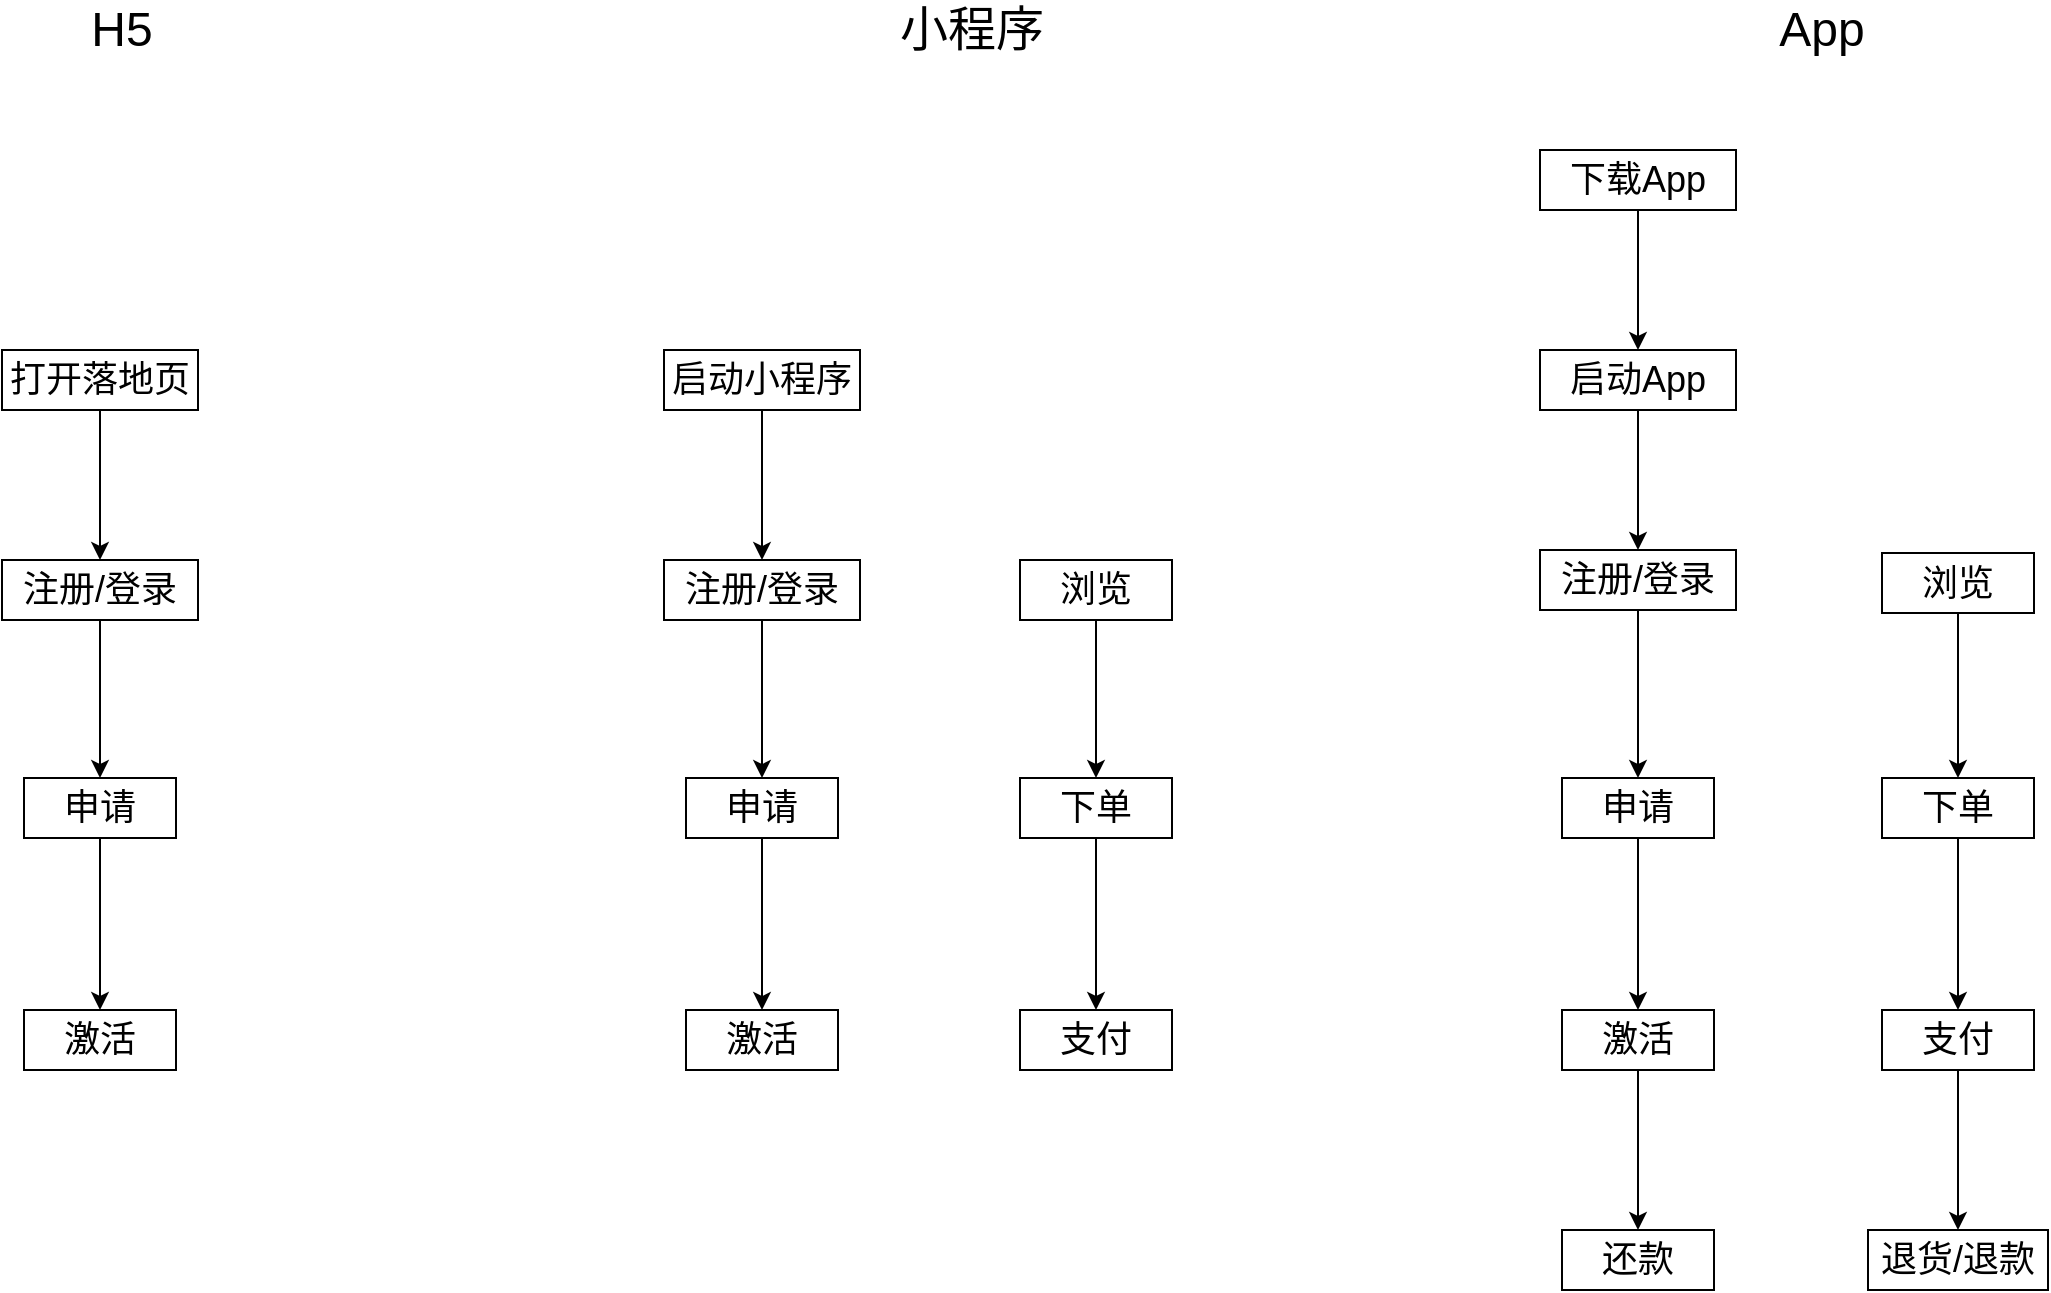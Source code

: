 <mxfile version="14.7.6" type="github">
  <diagram id="V0y6-ZIerVBITiBBVvoy" name="第 1 页">
    <mxGraphModel dx="1547" dy="944" grid="1" gridSize="10" guides="1" tooltips="1" connect="1" arrows="1" fold="1" page="1" pageScale="1" pageWidth="1169" pageHeight="827" math="0" shadow="0">
      <root>
        <mxCell id="0" />
        <mxCell id="1" parent="0" />
        <mxCell id="1jX2YD6o8cLYHH1xQEam-34" style="edgeStyle=orthogonalEdgeStyle;rounded=0;orthogonalLoop=1;jettySize=auto;html=1;entryX=0.5;entryY=0;entryDx=0;entryDy=0;" edge="1" parent="1" source="1jX2YD6o8cLYHH1xQEam-1" target="1jX2YD6o8cLYHH1xQEam-9">
          <mxGeometry relative="1" as="geometry" />
        </mxCell>
        <mxCell id="1jX2YD6o8cLYHH1xQEam-1" value="&lt;font style=&quot;font-size: 18px&quot;&gt;注册/登录&lt;/font&gt;" style="rounded=0;whiteSpace=wrap;html=1;" vertex="1" parent="1">
          <mxGeometry x="90" y="365" width="98" height="30" as="geometry" />
        </mxCell>
        <mxCell id="1jX2YD6o8cLYHH1xQEam-6" value="&lt;font style=&quot;font-size: 24px&quot;&gt;H5&lt;/font&gt;" style="text;html=1;strokeColor=none;fillColor=none;align=center;verticalAlign=middle;whiteSpace=wrap;rounded=0;direction=west;" vertex="1" parent="1">
          <mxGeometry x="130" y="90" width="40" height="20" as="geometry" />
        </mxCell>
        <mxCell id="1jX2YD6o8cLYHH1xQEam-7" value="&lt;span style=&quot;font-size: 24px&quot;&gt;小程序&lt;/span&gt;" style="text;html=1;strokeColor=none;fillColor=none;align=center;verticalAlign=middle;whiteSpace=wrap;rounded=0;direction=west;" vertex="1" parent="1">
          <mxGeometry x="530" y="90" width="90" height="20" as="geometry" />
        </mxCell>
        <mxCell id="1jX2YD6o8cLYHH1xQEam-8" value="&lt;font style=&quot;font-size: 24px&quot;&gt;App&lt;/font&gt;" style="text;html=1;strokeColor=none;fillColor=none;align=center;verticalAlign=middle;whiteSpace=wrap;rounded=0;direction=west;" vertex="1" parent="1">
          <mxGeometry x="980" y="90" width="40" height="20" as="geometry" />
        </mxCell>
        <mxCell id="1jX2YD6o8cLYHH1xQEam-35" style="edgeStyle=orthogonalEdgeStyle;rounded=0;orthogonalLoop=1;jettySize=auto;html=1;entryX=0.5;entryY=0;entryDx=0;entryDy=0;" edge="1" parent="1" source="1jX2YD6o8cLYHH1xQEam-9" target="1jX2YD6o8cLYHH1xQEam-10">
          <mxGeometry relative="1" as="geometry" />
        </mxCell>
        <mxCell id="1jX2YD6o8cLYHH1xQEam-9" value="&lt;font style=&quot;font-size: 18px&quot;&gt;申请&lt;/font&gt;" style="rounded=0;whiteSpace=wrap;html=1;" vertex="1" parent="1">
          <mxGeometry x="101" y="474" width="76" height="30" as="geometry" />
        </mxCell>
        <mxCell id="1jX2YD6o8cLYHH1xQEam-10" value="&lt;font style=&quot;font-size: 18px&quot;&gt;激活&lt;/font&gt;" style="rounded=0;whiteSpace=wrap;html=1;" vertex="1" parent="1">
          <mxGeometry x="101" y="590" width="76" height="30" as="geometry" />
        </mxCell>
        <mxCell id="1jX2YD6o8cLYHH1xQEam-37" style="edgeStyle=orthogonalEdgeStyle;rounded=0;orthogonalLoop=1;jettySize=auto;html=1;exitX=0.5;exitY=1;exitDx=0;exitDy=0;entryX=0.5;entryY=0;entryDx=0;entryDy=0;" edge="1" parent="1" source="1jX2YD6o8cLYHH1xQEam-12" target="1jX2YD6o8cLYHH1xQEam-13">
          <mxGeometry relative="1" as="geometry" />
        </mxCell>
        <mxCell id="1jX2YD6o8cLYHH1xQEam-12" value="&lt;font style=&quot;font-size: 18px&quot;&gt;注册/登录&lt;/font&gt;" style="rounded=0;whiteSpace=wrap;html=1;" vertex="1" parent="1">
          <mxGeometry x="421" y="365" width="98" height="30" as="geometry" />
        </mxCell>
        <mxCell id="1jX2YD6o8cLYHH1xQEam-38" style="edgeStyle=orthogonalEdgeStyle;rounded=0;orthogonalLoop=1;jettySize=auto;html=1;entryX=0.5;entryY=0;entryDx=0;entryDy=0;" edge="1" parent="1" source="1jX2YD6o8cLYHH1xQEam-13" target="1jX2YD6o8cLYHH1xQEam-14">
          <mxGeometry relative="1" as="geometry" />
        </mxCell>
        <mxCell id="1jX2YD6o8cLYHH1xQEam-13" value="&lt;font style=&quot;font-size: 18px&quot;&gt;申请&lt;/font&gt;" style="rounded=0;whiteSpace=wrap;html=1;" vertex="1" parent="1">
          <mxGeometry x="432" y="474" width="76" height="30" as="geometry" />
        </mxCell>
        <mxCell id="1jX2YD6o8cLYHH1xQEam-14" value="&lt;font style=&quot;font-size: 18px&quot;&gt;激活&lt;/font&gt;" style="rounded=0;whiteSpace=wrap;html=1;" vertex="1" parent="1">
          <mxGeometry x="432" y="590" width="76" height="30" as="geometry" />
        </mxCell>
        <mxCell id="1jX2YD6o8cLYHH1xQEam-39" style="edgeStyle=orthogonalEdgeStyle;rounded=0;orthogonalLoop=1;jettySize=auto;html=1;entryX=0.5;entryY=0;entryDx=0;entryDy=0;" edge="1" parent="1" source="1jX2YD6o8cLYHH1xQEam-15" target="1jX2YD6o8cLYHH1xQEam-16">
          <mxGeometry relative="1" as="geometry" />
        </mxCell>
        <mxCell id="1jX2YD6o8cLYHH1xQEam-15" value="&lt;font style=&quot;font-size: 18px&quot;&gt;浏览&lt;br&gt;&lt;/font&gt;" style="rounded=0;whiteSpace=wrap;html=1;" vertex="1" parent="1">
          <mxGeometry x="599" y="365" width="76" height="30" as="geometry" />
        </mxCell>
        <mxCell id="1jX2YD6o8cLYHH1xQEam-40" style="edgeStyle=orthogonalEdgeStyle;rounded=0;orthogonalLoop=1;jettySize=auto;html=1;" edge="1" parent="1" source="1jX2YD6o8cLYHH1xQEam-16" target="1jX2YD6o8cLYHH1xQEam-17">
          <mxGeometry relative="1" as="geometry" />
        </mxCell>
        <mxCell id="1jX2YD6o8cLYHH1xQEam-16" value="&lt;font style=&quot;font-size: 18px&quot;&gt;下单&lt;br&gt;&lt;/font&gt;" style="rounded=0;whiteSpace=wrap;html=1;" vertex="1" parent="1">
          <mxGeometry x="599" y="474" width="76" height="30" as="geometry" />
        </mxCell>
        <mxCell id="1jX2YD6o8cLYHH1xQEam-17" value="&lt;font style=&quot;font-size: 18px&quot;&gt;支付&lt;br&gt;&lt;/font&gt;" style="rounded=0;whiteSpace=wrap;html=1;" vertex="1" parent="1">
          <mxGeometry x="599" y="590" width="76" height="30" as="geometry" />
        </mxCell>
        <mxCell id="1jX2YD6o8cLYHH1xQEam-45" style="edgeStyle=orthogonalEdgeStyle;rounded=0;orthogonalLoop=1;jettySize=auto;html=1;" edge="1" parent="1" source="1jX2YD6o8cLYHH1xQEam-19" target="1jX2YD6o8cLYHH1xQEam-22">
          <mxGeometry relative="1" as="geometry" />
        </mxCell>
        <mxCell id="1jX2YD6o8cLYHH1xQEam-19" value="&lt;font style=&quot;font-size: 18px&quot;&gt;激活&lt;/font&gt;" style="rounded=0;whiteSpace=wrap;html=1;" vertex="1" parent="1">
          <mxGeometry x="870" y="590" width="76" height="30" as="geometry" />
        </mxCell>
        <mxCell id="1jX2YD6o8cLYHH1xQEam-43" style="edgeStyle=orthogonalEdgeStyle;rounded=0;orthogonalLoop=1;jettySize=auto;html=1;entryX=0.5;entryY=0;entryDx=0;entryDy=0;" edge="1" parent="1" source="1jX2YD6o8cLYHH1xQEam-20" target="1jX2YD6o8cLYHH1xQEam-21">
          <mxGeometry relative="1" as="geometry" />
        </mxCell>
        <mxCell id="1jX2YD6o8cLYHH1xQEam-20" value="&lt;font style=&quot;font-size: 18px&quot;&gt;注册/登录&lt;/font&gt;" style="rounded=0;whiteSpace=wrap;html=1;" vertex="1" parent="1">
          <mxGeometry x="859" y="360" width="98" height="30" as="geometry" />
        </mxCell>
        <mxCell id="1jX2YD6o8cLYHH1xQEam-44" style="edgeStyle=orthogonalEdgeStyle;rounded=0;orthogonalLoop=1;jettySize=auto;html=1;" edge="1" parent="1" source="1jX2YD6o8cLYHH1xQEam-21" target="1jX2YD6o8cLYHH1xQEam-19">
          <mxGeometry relative="1" as="geometry" />
        </mxCell>
        <mxCell id="1jX2YD6o8cLYHH1xQEam-21" value="&lt;font style=&quot;font-size: 18px&quot;&gt;申请&lt;/font&gt;" style="rounded=0;whiteSpace=wrap;html=1;" vertex="1" parent="1">
          <mxGeometry x="870" y="474" width="76" height="30" as="geometry" />
        </mxCell>
        <mxCell id="1jX2YD6o8cLYHH1xQEam-22" value="&lt;span style=&quot;font-size: 18px&quot;&gt;还款&lt;/span&gt;" style="rounded=0;whiteSpace=wrap;html=1;" vertex="1" parent="1">
          <mxGeometry x="870" y="700" width="76" height="30" as="geometry" />
        </mxCell>
        <mxCell id="1jX2YD6o8cLYHH1xQEam-42" style="edgeStyle=orthogonalEdgeStyle;rounded=0;orthogonalLoop=1;jettySize=auto;html=1;entryX=0.5;entryY=0;entryDx=0;entryDy=0;" edge="1" parent="1" source="1jX2YD6o8cLYHH1xQEam-23" target="1jX2YD6o8cLYHH1xQEam-20">
          <mxGeometry relative="1" as="geometry" />
        </mxCell>
        <mxCell id="1jX2YD6o8cLYHH1xQEam-23" value="&lt;font style=&quot;font-size: 18px&quot;&gt;启动App&lt;/font&gt;" style="rounded=0;whiteSpace=wrap;html=1;" vertex="1" parent="1">
          <mxGeometry x="859" y="260" width="98" height="30" as="geometry" />
        </mxCell>
        <mxCell id="1jX2YD6o8cLYHH1xQEam-36" style="edgeStyle=orthogonalEdgeStyle;rounded=0;orthogonalLoop=1;jettySize=auto;html=1;entryX=0.5;entryY=0;entryDx=0;entryDy=0;" edge="1" parent="1" source="1jX2YD6o8cLYHH1xQEam-24" target="1jX2YD6o8cLYHH1xQEam-12">
          <mxGeometry relative="1" as="geometry" />
        </mxCell>
        <mxCell id="1jX2YD6o8cLYHH1xQEam-24" value="&lt;span style=&quot;font-size: 18px&quot;&gt;启动小程序&lt;/span&gt;" style="rounded=0;whiteSpace=wrap;html=1;" vertex="1" parent="1">
          <mxGeometry x="421" y="260" width="98" height="30" as="geometry" />
        </mxCell>
        <mxCell id="1jX2YD6o8cLYHH1xQEam-33" style="edgeStyle=orthogonalEdgeStyle;rounded=0;orthogonalLoop=1;jettySize=auto;html=1;" edge="1" parent="1" source="1jX2YD6o8cLYHH1xQEam-27" target="1jX2YD6o8cLYHH1xQEam-1">
          <mxGeometry relative="1" as="geometry" />
        </mxCell>
        <mxCell id="1jX2YD6o8cLYHH1xQEam-27" value="&lt;font style=&quot;font-size: 18px&quot;&gt;打开落地页&lt;/font&gt;" style="rounded=0;whiteSpace=wrap;html=1;" vertex="1" parent="1">
          <mxGeometry x="90" y="260" width="98" height="30" as="geometry" />
        </mxCell>
        <mxCell id="1jX2YD6o8cLYHH1xQEam-41" style="edgeStyle=orthogonalEdgeStyle;rounded=0;orthogonalLoop=1;jettySize=auto;html=1;entryX=0.5;entryY=0;entryDx=0;entryDy=0;" edge="1" parent="1" source="1jX2YD6o8cLYHH1xQEam-28" target="1jX2YD6o8cLYHH1xQEam-23">
          <mxGeometry relative="1" as="geometry" />
        </mxCell>
        <mxCell id="1jX2YD6o8cLYHH1xQEam-28" value="&lt;font style=&quot;font-size: 18px&quot;&gt;下载App&lt;/font&gt;" style="rounded=0;whiteSpace=wrap;html=1;" vertex="1" parent="1">
          <mxGeometry x="859" y="160" width="98" height="30" as="geometry" />
        </mxCell>
        <mxCell id="1jX2YD6o8cLYHH1xQEam-46" style="edgeStyle=orthogonalEdgeStyle;rounded=0;orthogonalLoop=1;jettySize=auto;html=1;entryX=0.5;entryY=0;entryDx=0;entryDy=0;" edge="1" parent="1" source="1jX2YD6o8cLYHH1xQEam-29" target="1jX2YD6o8cLYHH1xQEam-30">
          <mxGeometry relative="1" as="geometry" />
        </mxCell>
        <mxCell id="1jX2YD6o8cLYHH1xQEam-29" value="&lt;font style=&quot;font-size: 18px&quot;&gt;浏览&lt;br&gt;&lt;/font&gt;" style="rounded=0;whiteSpace=wrap;html=1;" vertex="1" parent="1">
          <mxGeometry x="1030" y="361.5" width="76" height="30" as="geometry" />
        </mxCell>
        <mxCell id="1jX2YD6o8cLYHH1xQEam-47" style="edgeStyle=orthogonalEdgeStyle;rounded=0;orthogonalLoop=1;jettySize=auto;html=1;" edge="1" parent="1" source="1jX2YD6o8cLYHH1xQEam-30" target="1jX2YD6o8cLYHH1xQEam-31">
          <mxGeometry relative="1" as="geometry" />
        </mxCell>
        <mxCell id="1jX2YD6o8cLYHH1xQEam-30" value="&lt;font style=&quot;font-size: 18px&quot;&gt;下单&lt;br&gt;&lt;/font&gt;" style="rounded=0;whiteSpace=wrap;html=1;" vertex="1" parent="1">
          <mxGeometry x="1030" y="474" width="76" height="30" as="geometry" />
        </mxCell>
        <mxCell id="1jX2YD6o8cLYHH1xQEam-48" style="edgeStyle=orthogonalEdgeStyle;rounded=0;orthogonalLoop=1;jettySize=auto;html=1;entryX=0.5;entryY=0;entryDx=0;entryDy=0;" edge="1" parent="1" source="1jX2YD6o8cLYHH1xQEam-31" target="1jX2YD6o8cLYHH1xQEam-32">
          <mxGeometry relative="1" as="geometry" />
        </mxCell>
        <mxCell id="1jX2YD6o8cLYHH1xQEam-31" value="&lt;font style=&quot;font-size: 18px&quot;&gt;支付&lt;br&gt;&lt;/font&gt;" style="rounded=0;whiteSpace=wrap;html=1;" vertex="1" parent="1">
          <mxGeometry x="1030" y="590" width="76" height="30" as="geometry" />
        </mxCell>
        <mxCell id="1jX2YD6o8cLYHH1xQEam-32" value="&lt;font style=&quot;font-size: 18px&quot;&gt;退货/退款&lt;br&gt;&lt;/font&gt;" style="rounded=0;whiteSpace=wrap;html=1;" vertex="1" parent="1">
          <mxGeometry x="1023" y="700" width="90" height="30" as="geometry" />
        </mxCell>
      </root>
    </mxGraphModel>
  </diagram>
</mxfile>
